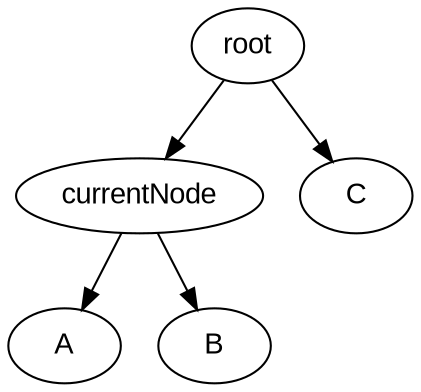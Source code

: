 digraph splay {
	node [fontname = "Arial"];
	root -> currentNode
	root -> C
	currentNode -> A
	currentNode -> B	
}
